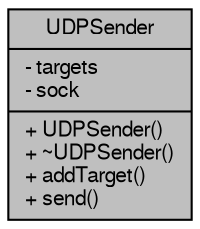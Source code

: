 digraph "UDPSender"
{
  bgcolor="transparent";
  edge [fontname="FreeSans",fontsize="10",labelfontname="FreeSans",labelfontsize="10"];
  node [fontname="FreeSans",fontsize="10",shape=record];
  Node1 [label="{UDPSender\n|- targets\l- sock\l|+ UDPSender()\l+ ~UDPSender()\l+ addTarget()\l+ send()\l}",height=0.2,width=0.4,color="black", fillcolor="grey75", style="filled" fontcolor="black"];
}
